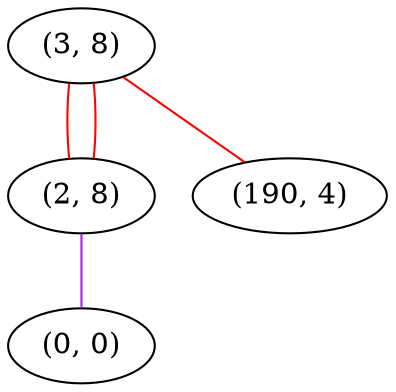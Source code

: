 graph "" {
"(3, 8)";
"(2, 8)";
"(0, 0)";
"(190, 4)";
"(3, 8)" -- "(2, 8)"  [color=red, key=0, weight=1];
"(3, 8)" -- "(2, 8)"  [color=red, key=1, weight=1];
"(3, 8)" -- "(190, 4)"  [color=red, key=0, weight=1];
"(2, 8)" -- "(0, 0)"  [color=purple, key=0, weight=4];
}
